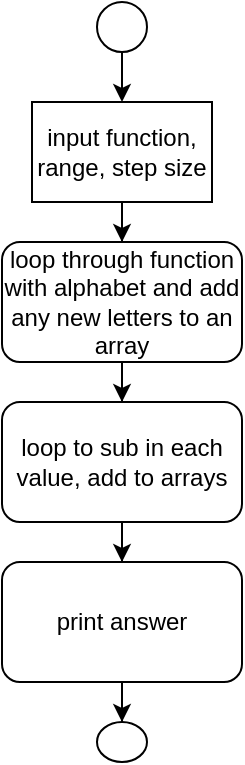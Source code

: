 <mxfile version="22.1.22" type="embed">
  <diagram id="q7IJ1WzYPQtgSvJncl4a" name="Page-1">
    <mxGraphModel dx="229" dy="1493" grid="1" gridSize="10" guides="1" tooltips="1" connect="1" arrows="1" fold="1" page="1" pageScale="1" pageWidth="850" pageHeight="1100" math="0" shadow="0">
      <root>
        <mxCell id="0" />
        <mxCell id="1" parent="0" />
        <mxCell id="6" value="" style="edgeStyle=orthogonalEdgeStyle;rounded=0;orthogonalLoop=1;jettySize=auto;html=1;" parent="1" source="4" target="5" edge="1">
          <mxGeometry relative="1" as="geometry" />
        </mxCell>
        <mxCell id="14" value="" style="edgeStyle=orthogonalEdgeStyle;rounded=0;orthogonalLoop=1;jettySize=auto;html=1;exitX=0.5;exitY=1;exitDx=0;exitDy=0;entryX=0.5;entryY=0;entryDx=0;entryDy=0;" parent="1" source="13" target="4" edge="1">
          <mxGeometry relative="1" as="geometry">
            <mxPoint x="270" y="-50" as="targetPoint" />
          </mxGeometry>
        </mxCell>
        <mxCell id="4" value="input function, range, step size" style="whiteSpace=wrap;html=1;" parent="1" vertex="1">
          <mxGeometry x="150" y="30" width="90" height="50" as="geometry" />
        </mxCell>
        <mxCell id="8" value="" style="edgeStyle=orthogonalEdgeStyle;rounded=0;orthogonalLoop=1;jettySize=auto;html=1;" parent="1" source="5" target="7" edge="1">
          <mxGeometry relative="1" as="geometry" />
        </mxCell>
        <mxCell id="5" value="loop through function with alphabet and add any new letters to an array" style="rounded=1;whiteSpace=wrap;html=1;" parent="1" vertex="1">
          <mxGeometry x="135" y="100" width="120" height="60" as="geometry" />
        </mxCell>
        <mxCell id="10" value="" style="edgeStyle=orthogonalEdgeStyle;rounded=0;orthogonalLoop=1;jettySize=auto;html=1;" parent="1" source="7" target="9" edge="1">
          <mxGeometry relative="1" as="geometry" />
        </mxCell>
        <mxCell id="7" value="loop to sub in each value, add to arrays" style="whiteSpace=wrap;html=1;rounded=1;" parent="1" vertex="1">
          <mxGeometry x="135" y="180" width="120" height="60" as="geometry" />
        </mxCell>
        <mxCell id="12" value="" style="edgeStyle=orthogonalEdgeStyle;rounded=0;orthogonalLoop=1;jettySize=auto;html=1;" parent="1" source="9" target="11" edge="1">
          <mxGeometry relative="1" as="geometry" />
        </mxCell>
        <mxCell id="9" value="print answer" style="whiteSpace=wrap;html=1;rounded=1;" parent="1" vertex="1">
          <mxGeometry x="135" y="260" width="120" height="60" as="geometry" />
        </mxCell>
        <mxCell id="11" value="" style="ellipse;whiteSpace=wrap;html=1;rounded=1;" parent="1" vertex="1">
          <mxGeometry x="182.5" y="340" width="25" height="20" as="geometry" />
        </mxCell>
        <mxCell id="13" value="" style="ellipse;whiteSpace=wrap;html=1;" parent="1" vertex="1">
          <mxGeometry x="182.5" y="-20" width="25" height="25" as="geometry" />
        </mxCell>
      </root>
    </mxGraphModel>
  </diagram>
</mxfile>
